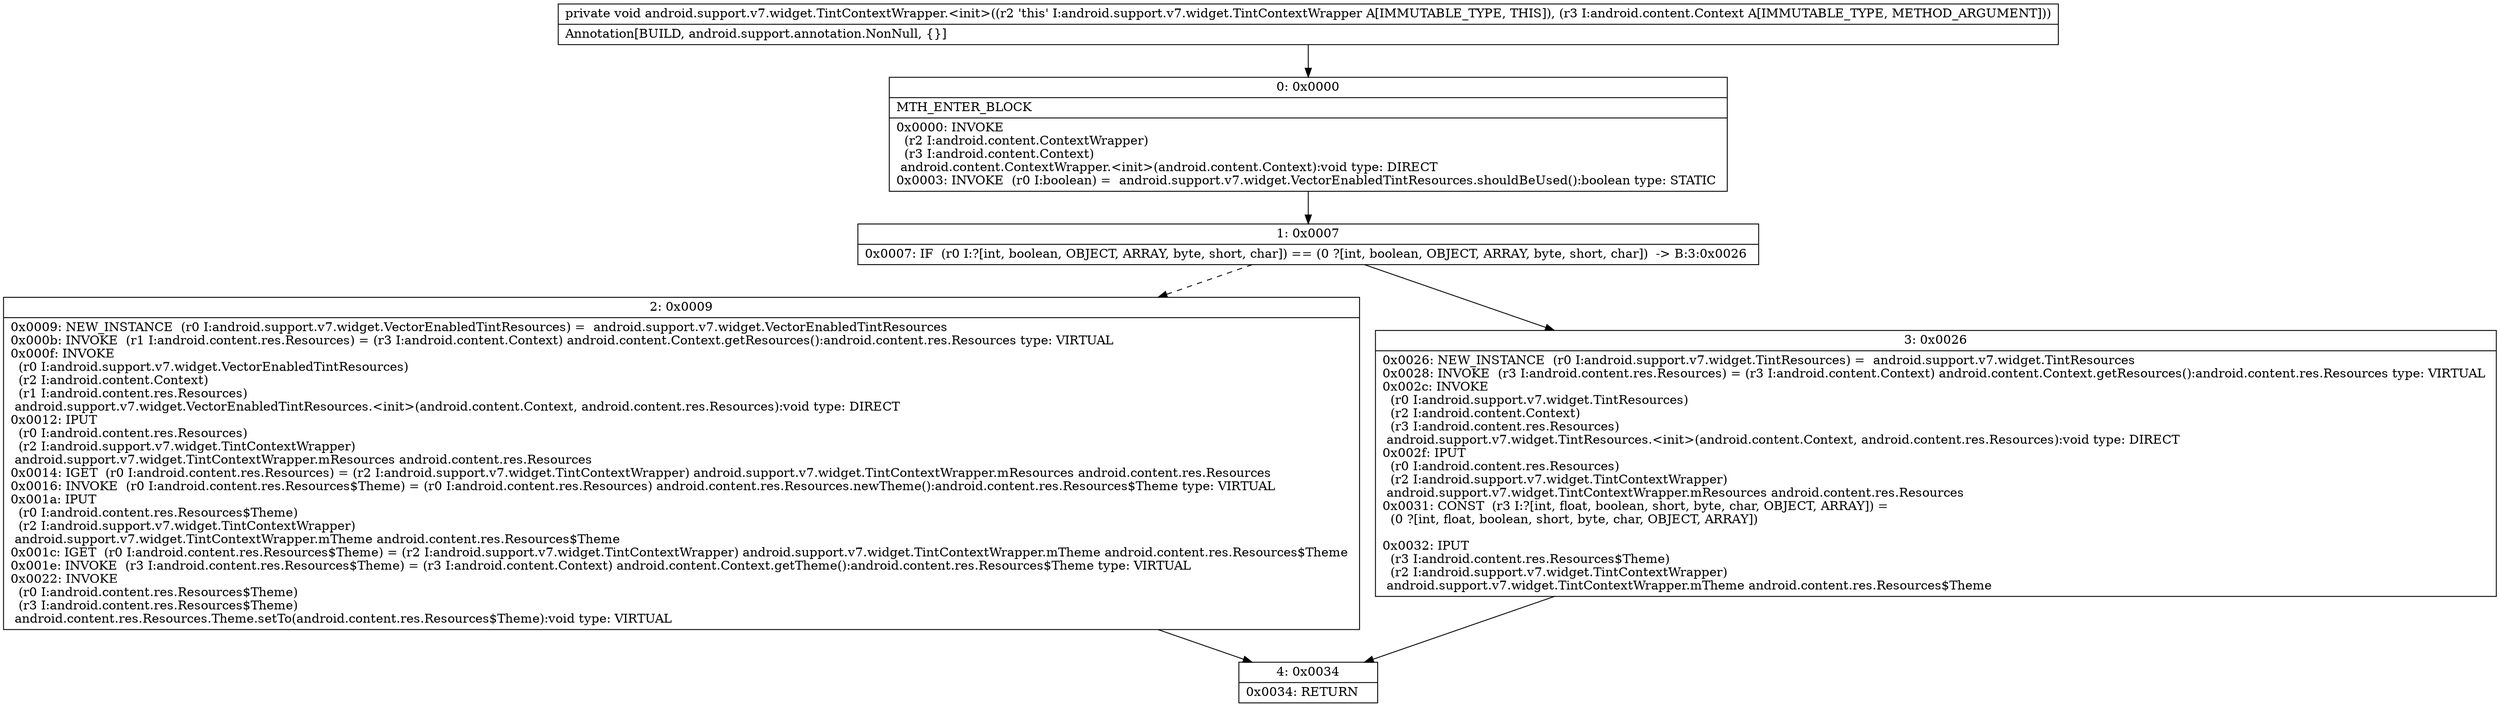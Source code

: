 digraph "CFG forandroid.support.v7.widget.TintContextWrapper.\<init\>(Landroid\/content\/Context;)V" {
Node_0 [shape=record,label="{0\:\ 0x0000|MTH_ENTER_BLOCK\l|0x0000: INVOKE  \l  (r2 I:android.content.ContextWrapper)\l  (r3 I:android.content.Context)\l android.content.ContextWrapper.\<init\>(android.content.Context):void type: DIRECT \l0x0003: INVOKE  (r0 I:boolean) =  android.support.v7.widget.VectorEnabledTintResources.shouldBeUsed():boolean type: STATIC \l}"];
Node_1 [shape=record,label="{1\:\ 0x0007|0x0007: IF  (r0 I:?[int, boolean, OBJECT, ARRAY, byte, short, char]) == (0 ?[int, boolean, OBJECT, ARRAY, byte, short, char])  \-\> B:3:0x0026 \l}"];
Node_2 [shape=record,label="{2\:\ 0x0009|0x0009: NEW_INSTANCE  (r0 I:android.support.v7.widget.VectorEnabledTintResources) =  android.support.v7.widget.VectorEnabledTintResources \l0x000b: INVOKE  (r1 I:android.content.res.Resources) = (r3 I:android.content.Context) android.content.Context.getResources():android.content.res.Resources type: VIRTUAL \l0x000f: INVOKE  \l  (r0 I:android.support.v7.widget.VectorEnabledTintResources)\l  (r2 I:android.content.Context)\l  (r1 I:android.content.res.Resources)\l android.support.v7.widget.VectorEnabledTintResources.\<init\>(android.content.Context, android.content.res.Resources):void type: DIRECT \l0x0012: IPUT  \l  (r0 I:android.content.res.Resources)\l  (r2 I:android.support.v7.widget.TintContextWrapper)\l android.support.v7.widget.TintContextWrapper.mResources android.content.res.Resources \l0x0014: IGET  (r0 I:android.content.res.Resources) = (r2 I:android.support.v7.widget.TintContextWrapper) android.support.v7.widget.TintContextWrapper.mResources android.content.res.Resources \l0x0016: INVOKE  (r0 I:android.content.res.Resources$Theme) = (r0 I:android.content.res.Resources) android.content.res.Resources.newTheme():android.content.res.Resources$Theme type: VIRTUAL \l0x001a: IPUT  \l  (r0 I:android.content.res.Resources$Theme)\l  (r2 I:android.support.v7.widget.TintContextWrapper)\l android.support.v7.widget.TintContextWrapper.mTheme android.content.res.Resources$Theme \l0x001c: IGET  (r0 I:android.content.res.Resources$Theme) = (r2 I:android.support.v7.widget.TintContextWrapper) android.support.v7.widget.TintContextWrapper.mTheme android.content.res.Resources$Theme \l0x001e: INVOKE  (r3 I:android.content.res.Resources$Theme) = (r3 I:android.content.Context) android.content.Context.getTheme():android.content.res.Resources$Theme type: VIRTUAL \l0x0022: INVOKE  \l  (r0 I:android.content.res.Resources$Theme)\l  (r3 I:android.content.res.Resources$Theme)\l android.content.res.Resources.Theme.setTo(android.content.res.Resources$Theme):void type: VIRTUAL \l}"];
Node_3 [shape=record,label="{3\:\ 0x0026|0x0026: NEW_INSTANCE  (r0 I:android.support.v7.widget.TintResources) =  android.support.v7.widget.TintResources \l0x0028: INVOKE  (r3 I:android.content.res.Resources) = (r3 I:android.content.Context) android.content.Context.getResources():android.content.res.Resources type: VIRTUAL \l0x002c: INVOKE  \l  (r0 I:android.support.v7.widget.TintResources)\l  (r2 I:android.content.Context)\l  (r3 I:android.content.res.Resources)\l android.support.v7.widget.TintResources.\<init\>(android.content.Context, android.content.res.Resources):void type: DIRECT \l0x002f: IPUT  \l  (r0 I:android.content.res.Resources)\l  (r2 I:android.support.v7.widget.TintContextWrapper)\l android.support.v7.widget.TintContextWrapper.mResources android.content.res.Resources \l0x0031: CONST  (r3 I:?[int, float, boolean, short, byte, char, OBJECT, ARRAY]) = \l  (0 ?[int, float, boolean, short, byte, char, OBJECT, ARRAY])\l \l0x0032: IPUT  \l  (r3 I:android.content.res.Resources$Theme)\l  (r2 I:android.support.v7.widget.TintContextWrapper)\l android.support.v7.widget.TintContextWrapper.mTheme android.content.res.Resources$Theme \l}"];
Node_4 [shape=record,label="{4\:\ 0x0034|0x0034: RETURN   \l}"];
MethodNode[shape=record,label="{private void android.support.v7.widget.TintContextWrapper.\<init\>((r2 'this' I:android.support.v7.widget.TintContextWrapper A[IMMUTABLE_TYPE, THIS]), (r3 I:android.content.Context A[IMMUTABLE_TYPE, METHOD_ARGUMENT]))  | Annotation[BUILD, android.support.annotation.NonNull, \{\}]\l}"];
MethodNode -> Node_0;
Node_0 -> Node_1;
Node_1 -> Node_2[style=dashed];
Node_1 -> Node_3;
Node_2 -> Node_4;
Node_3 -> Node_4;
}

